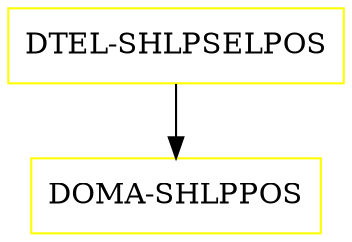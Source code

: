 digraph G {
  "DTEL-SHLPSELPOS" [shape=box,color=yellow];
  "DOMA-SHLPPOS" [shape=box,color=yellow,URL="./DOMA_SHLPPOS.html"];
  "DTEL-SHLPSELPOS" -> "DOMA-SHLPPOS";
}
